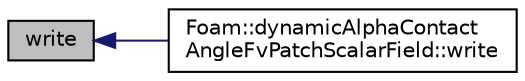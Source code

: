 digraph "write"
{
  bgcolor="transparent";
  edge [fontname="Helvetica",fontsize="10",labelfontname="Helvetica",labelfontsize="10"];
  node [fontname="Helvetica",fontsize="10",shape=record];
  rankdir="LR";
  Node1 [label="write",height=0.2,width=0.4,color="black", fillcolor="grey75", style="filled", fontcolor="black"];
  Node1 -> Node2 [dir="back",color="midnightblue",fontsize="10",style="solid",fontname="Helvetica"];
  Node2 [label="Foam::dynamicAlphaContact\lAngleFvPatchScalarField::write",height=0.2,width=0.4,color="black",URL="$a00594.html#a0941061ad5a26be83b4107d05750ace6",tooltip="Write. "];
}
